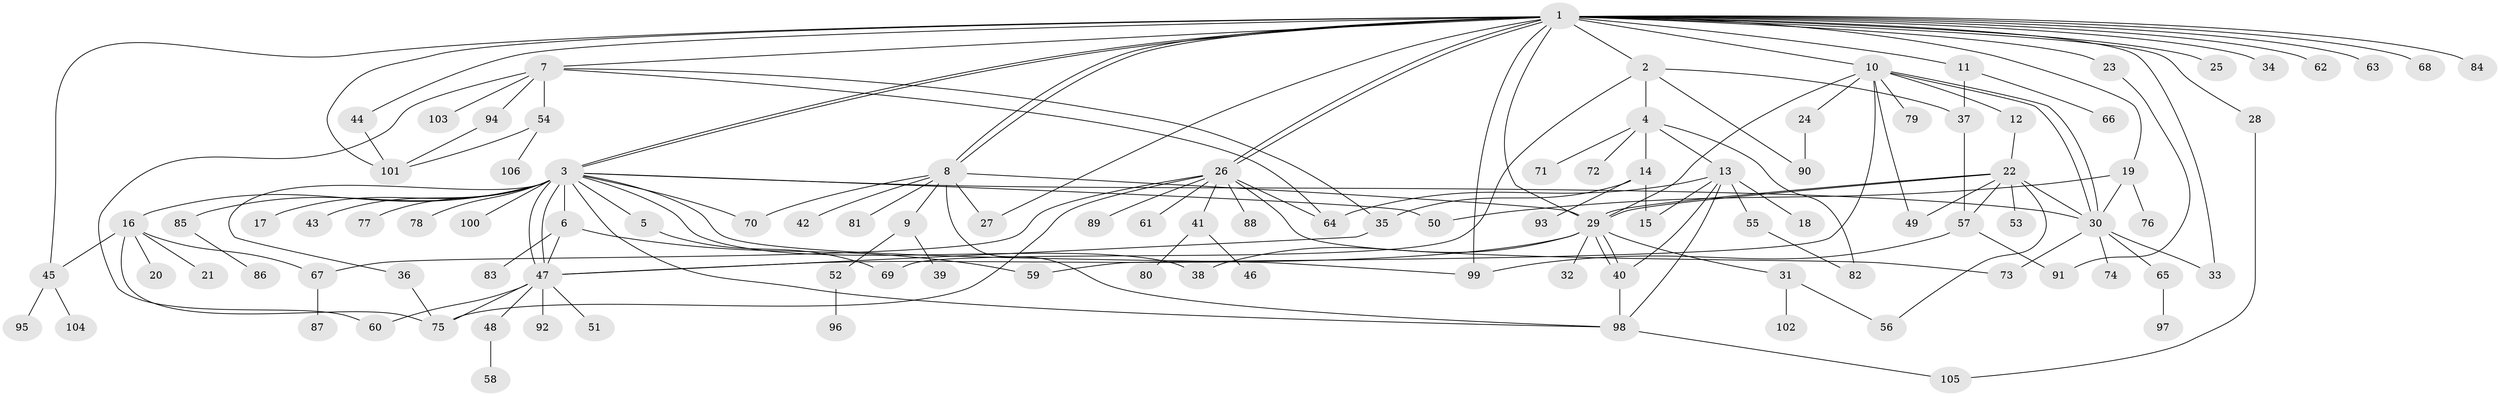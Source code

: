 // Generated by graph-tools (version 1.1) at 2025/11/02/27/25 16:11:09]
// undirected, 106 vertices, 156 edges
graph export_dot {
graph [start="1"]
  node [color=gray90,style=filled];
  1;
  2;
  3;
  4;
  5;
  6;
  7;
  8;
  9;
  10;
  11;
  12;
  13;
  14;
  15;
  16;
  17;
  18;
  19;
  20;
  21;
  22;
  23;
  24;
  25;
  26;
  27;
  28;
  29;
  30;
  31;
  32;
  33;
  34;
  35;
  36;
  37;
  38;
  39;
  40;
  41;
  42;
  43;
  44;
  45;
  46;
  47;
  48;
  49;
  50;
  51;
  52;
  53;
  54;
  55;
  56;
  57;
  58;
  59;
  60;
  61;
  62;
  63;
  64;
  65;
  66;
  67;
  68;
  69;
  70;
  71;
  72;
  73;
  74;
  75;
  76;
  77;
  78;
  79;
  80;
  81;
  82;
  83;
  84;
  85;
  86;
  87;
  88;
  89;
  90;
  91;
  92;
  93;
  94;
  95;
  96;
  97;
  98;
  99;
  100;
  101;
  102;
  103;
  104;
  105;
  106;
  1 -- 2;
  1 -- 3;
  1 -- 3;
  1 -- 7;
  1 -- 8;
  1 -- 8;
  1 -- 10;
  1 -- 11;
  1 -- 19;
  1 -- 23;
  1 -- 25;
  1 -- 26;
  1 -- 26;
  1 -- 27;
  1 -- 28;
  1 -- 29;
  1 -- 33;
  1 -- 34;
  1 -- 44;
  1 -- 45;
  1 -- 62;
  1 -- 63;
  1 -- 68;
  1 -- 84;
  1 -- 99;
  1 -- 101;
  2 -- 4;
  2 -- 37;
  2 -- 69;
  2 -- 90;
  3 -- 5;
  3 -- 6;
  3 -- 16;
  3 -- 17;
  3 -- 30;
  3 -- 36;
  3 -- 38;
  3 -- 43;
  3 -- 47;
  3 -- 47;
  3 -- 50;
  3 -- 70;
  3 -- 77;
  3 -- 78;
  3 -- 85;
  3 -- 98;
  3 -- 99;
  3 -- 100;
  4 -- 13;
  4 -- 14;
  4 -- 71;
  4 -- 72;
  4 -- 82;
  5 -- 69;
  6 -- 47;
  6 -- 59;
  6 -- 83;
  7 -- 35;
  7 -- 54;
  7 -- 60;
  7 -- 64;
  7 -- 94;
  7 -- 103;
  8 -- 9;
  8 -- 27;
  8 -- 29;
  8 -- 42;
  8 -- 70;
  8 -- 81;
  8 -- 98;
  9 -- 39;
  9 -- 52;
  10 -- 12;
  10 -- 24;
  10 -- 29;
  10 -- 30;
  10 -- 30;
  10 -- 49;
  10 -- 59;
  10 -- 79;
  11 -- 37;
  11 -- 66;
  12 -- 22;
  13 -- 15;
  13 -- 18;
  13 -- 40;
  13 -- 55;
  13 -- 64;
  13 -- 98;
  14 -- 15;
  14 -- 35;
  14 -- 93;
  16 -- 20;
  16 -- 21;
  16 -- 45;
  16 -- 67;
  16 -- 75;
  19 -- 30;
  19 -- 50;
  19 -- 76;
  22 -- 29;
  22 -- 29;
  22 -- 30;
  22 -- 49;
  22 -- 53;
  22 -- 56;
  22 -- 57;
  23 -- 91;
  24 -- 90;
  26 -- 41;
  26 -- 61;
  26 -- 64;
  26 -- 67;
  26 -- 73;
  26 -- 75;
  26 -- 88;
  26 -- 89;
  28 -- 105;
  29 -- 31;
  29 -- 32;
  29 -- 38;
  29 -- 40;
  29 -- 40;
  29 -- 47;
  30 -- 33;
  30 -- 65;
  30 -- 73;
  30 -- 74;
  31 -- 56;
  31 -- 102;
  35 -- 47;
  36 -- 75;
  37 -- 57;
  40 -- 98;
  41 -- 46;
  41 -- 80;
  44 -- 101;
  45 -- 95;
  45 -- 104;
  47 -- 48;
  47 -- 51;
  47 -- 60;
  47 -- 75;
  47 -- 92;
  48 -- 58;
  52 -- 96;
  54 -- 101;
  54 -- 106;
  55 -- 82;
  57 -- 91;
  57 -- 99;
  65 -- 97;
  67 -- 87;
  85 -- 86;
  94 -- 101;
  98 -- 105;
}
